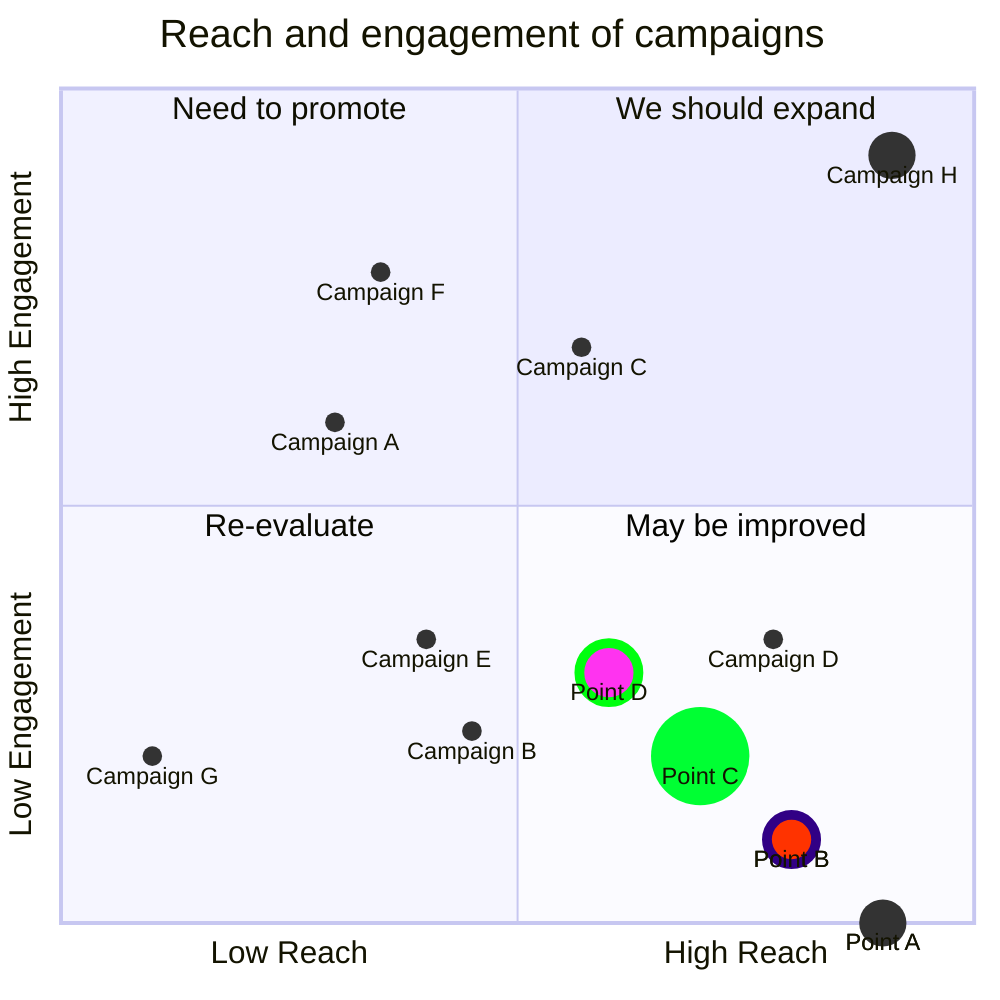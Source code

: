 quadrantChart
	title Reach and engagement of campaigns
	x-axis Low Reach --> High Reach
	y-axis Low Engagement --> High Engagement
	quadrant-1 We should expand
	quadrant-2 Need to promote
	quadrant-3 Re-evaluate
	quadrant-4 May be improved
	Campaign A: [0.3,  0.6]
	Campaign B: [0.45, 0.23]
	Campaign C: [0.57, 0.69]
	Campaign D: [0.78, 0.34]
	Campaign E: [0.40, 0.34]
	Campaign F: [0.35, 0.78]
	
	%% Point names and values may be defined on different lines
	Campaign G:
		[0.1, 0.2]
	Campaign H: [
		0.91,
		0.92
	] radius: 12

	%% Point styling: Direct
	Point A: [0.9, 0.0] radius: 12
	Point B: [0.8, 0.1] color: #ff3300, radius: 10
	Point C: [0.7, 0.2] radius: 25, color: #00ff33, stroke-color: #10f0f0
	Point D: [0.6, 0.3] radius: 15, stroke-color: #00ff0f, stroke-width: 5px ,color: #ff33f0

	%% Point styling: Shared classes
	Point A:::class1: [0.9, 0.0]
	Point B:::class2: [0.8, 0.1]
	Point C:::class3: [0.7, 0.2]
	Point D:::class3: [0.7, 0.2]
	classDef class1 color: #109060
	classDef class2 color: #908342, radius : 10, stroke-color: #310085, stroke-width: 10px
	classDef class3 color: #f00fff, radius : 10